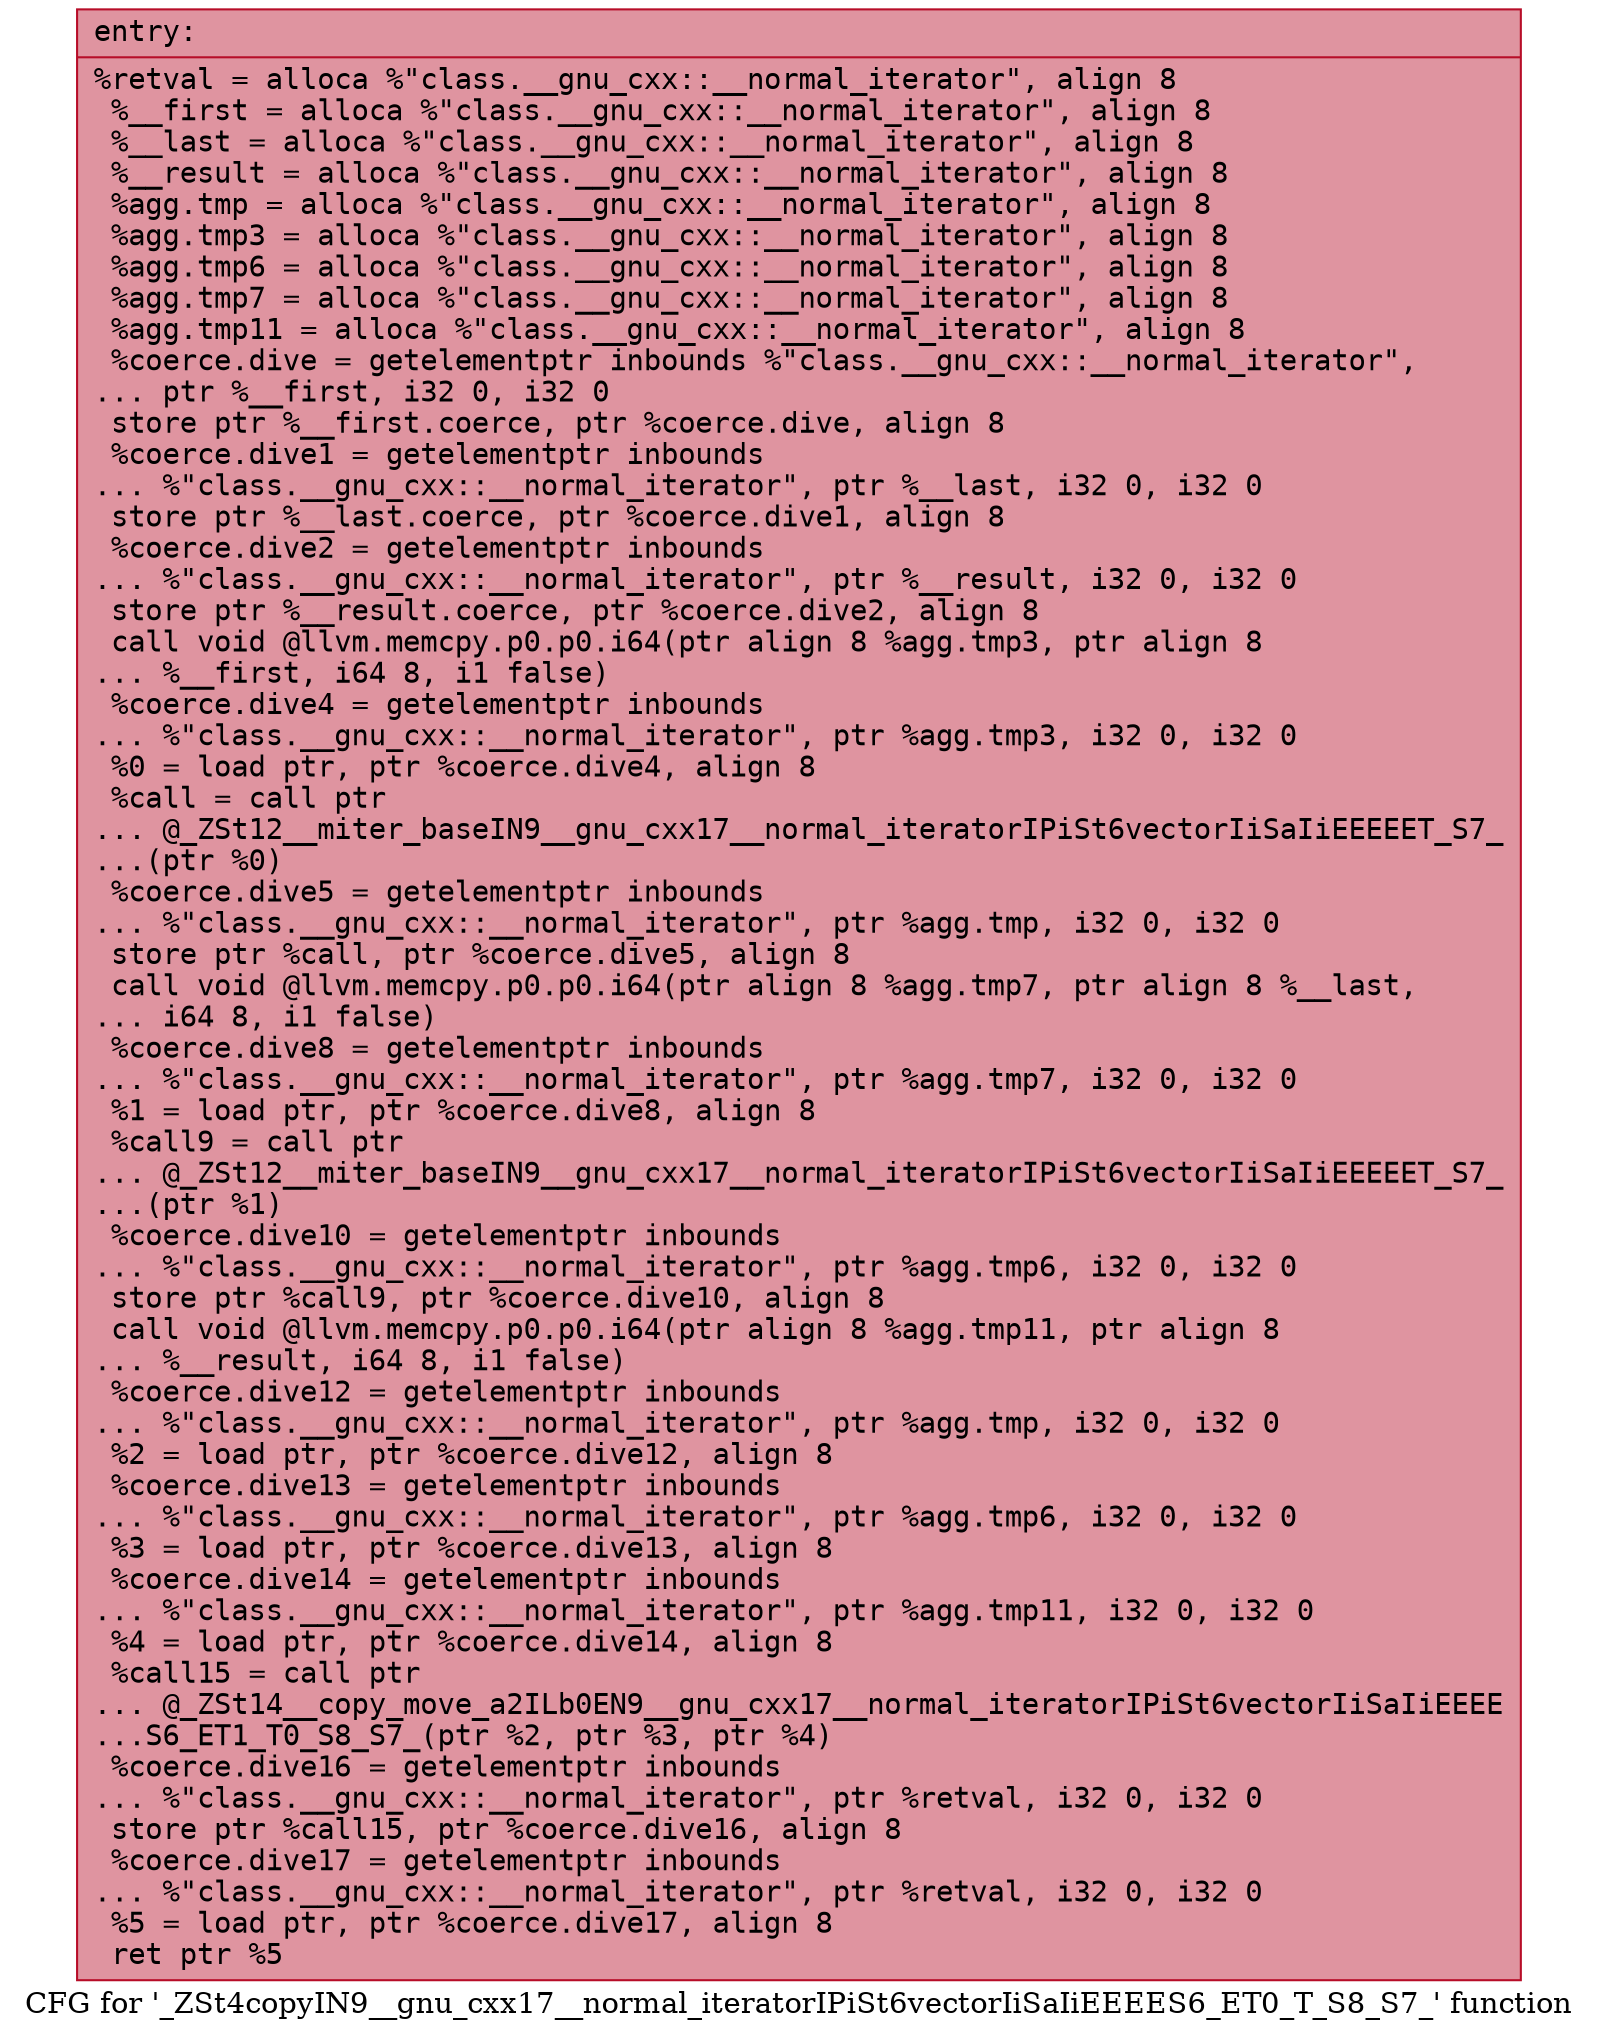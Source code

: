 digraph "CFG for '_ZSt4copyIN9__gnu_cxx17__normal_iteratorIPiSt6vectorIiSaIiEEEES6_ET0_T_S8_S7_' function" {
	label="CFG for '_ZSt4copyIN9__gnu_cxx17__normal_iteratorIPiSt6vectorIiSaIiEEEES6_ET0_T_S8_S7_' function";

	Node0x557992567ac0 [shape=record,color="#b70d28ff", style=filled, fillcolor="#b70d2870" fontname="Courier",label="{entry:\l|  %retval = alloca %\"class.__gnu_cxx::__normal_iterator\", align 8\l  %__first = alloca %\"class.__gnu_cxx::__normal_iterator\", align 8\l  %__last = alloca %\"class.__gnu_cxx::__normal_iterator\", align 8\l  %__result = alloca %\"class.__gnu_cxx::__normal_iterator\", align 8\l  %agg.tmp = alloca %\"class.__gnu_cxx::__normal_iterator\", align 8\l  %agg.tmp3 = alloca %\"class.__gnu_cxx::__normal_iterator\", align 8\l  %agg.tmp6 = alloca %\"class.__gnu_cxx::__normal_iterator\", align 8\l  %agg.tmp7 = alloca %\"class.__gnu_cxx::__normal_iterator\", align 8\l  %agg.tmp11 = alloca %\"class.__gnu_cxx::__normal_iterator\", align 8\l  %coerce.dive = getelementptr inbounds %\"class.__gnu_cxx::__normal_iterator\",\l... ptr %__first, i32 0, i32 0\l  store ptr %__first.coerce, ptr %coerce.dive, align 8\l  %coerce.dive1 = getelementptr inbounds\l... %\"class.__gnu_cxx::__normal_iterator\", ptr %__last, i32 0, i32 0\l  store ptr %__last.coerce, ptr %coerce.dive1, align 8\l  %coerce.dive2 = getelementptr inbounds\l... %\"class.__gnu_cxx::__normal_iterator\", ptr %__result, i32 0, i32 0\l  store ptr %__result.coerce, ptr %coerce.dive2, align 8\l  call void @llvm.memcpy.p0.p0.i64(ptr align 8 %agg.tmp3, ptr align 8\l... %__first, i64 8, i1 false)\l  %coerce.dive4 = getelementptr inbounds\l... %\"class.__gnu_cxx::__normal_iterator\", ptr %agg.tmp3, i32 0, i32 0\l  %0 = load ptr, ptr %coerce.dive4, align 8\l  %call = call ptr\l... @_ZSt12__miter_baseIN9__gnu_cxx17__normal_iteratorIPiSt6vectorIiSaIiEEEEET_S7_\l...(ptr %0)\l  %coerce.dive5 = getelementptr inbounds\l... %\"class.__gnu_cxx::__normal_iterator\", ptr %agg.tmp, i32 0, i32 0\l  store ptr %call, ptr %coerce.dive5, align 8\l  call void @llvm.memcpy.p0.p0.i64(ptr align 8 %agg.tmp7, ptr align 8 %__last,\l... i64 8, i1 false)\l  %coerce.dive8 = getelementptr inbounds\l... %\"class.__gnu_cxx::__normal_iterator\", ptr %agg.tmp7, i32 0, i32 0\l  %1 = load ptr, ptr %coerce.dive8, align 8\l  %call9 = call ptr\l... @_ZSt12__miter_baseIN9__gnu_cxx17__normal_iteratorIPiSt6vectorIiSaIiEEEEET_S7_\l...(ptr %1)\l  %coerce.dive10 = getelementptr inbounds\l... %\"class.__gnu_cxx::__normal_iterator\", ptr %agg.tmp6, i32 0, i32 0\l  store ptr %call9, ptr %coerce.dive10, align 8\l  call void @llvm.memcpy.p0.p0.i64(ptr align 8 %agg.tmp11, ptr align 8\l... %__result, i64 8, i1 false)\l  %coerce.dive12 = getelementptr inbounds\l... %\"class.__gnu_cxx::__normal_iterator\", ptr %agg.tmp, i32 0, i32 0\l  %2 = load ptr, ptr %coerce.dive12, align 8\l  %coerce.dive13 = getelementptr inbounds\l... %\"class.__gnu_cxx::__normal_iterator\", ptr %agg.tmp6, i32 0, i32 0\l  %3 = load ptr, ptr %coerce.dive13, align 8\l  %coerce.dive14 = getelementptr inbounds\l... %\"class.__gnu_cxx::__normal_iterator\", ptr %agg.tmp11, i32 0, i32 0\l  %4 = load ptr, ptr %coerce.dive14, align 8\l  %call15 = call ptr\l... @_ZSt14__copy_move_a2ILb0EN9__gnu_cxx17__normal_iteratorIPiSt6vectorIiSaIiEEEE\l...S6_ET1_T0_S8_S7_(ptr %2, ptr %3, ptr %4)\l  %coerce.dive16 = getelementptr inbounds\l... %\"class.__gnu_cxx::__normal_iterator\", ptr %retval, i32 0, i32 0\l  store ptr %call15, ptr %coerce.dive16, align 8\l  %coerce.dive17 = getelementptr inbounds\l... %\"class.__gnu_cxx::__normal_iterator\", ptr %retval, i32 0, i32 0\l  %5 = load ptr, ptr %coerce.dive17, align 8\l  ret ptr %5\l}"];
}
